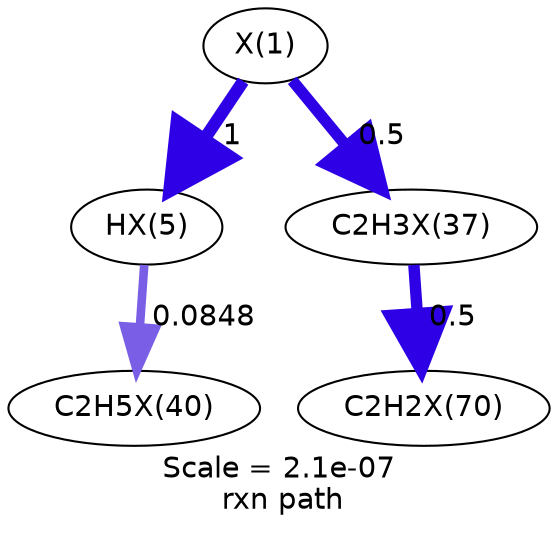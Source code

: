 digraph reaction_paths {
center=1;
s47 -> s48[fontname="Helvetica", style="setlinewidth(6)", arrowsize=3, color="0.7, 1.5, 0.9"
, label=" 1"];
s47 -> s49[fontname="Helvetica", style="setlinewidth(5.48)", arrowsize=2.74, color="0.7, 1, 0.9"
, label=" 0.5"];
s48 -> s50[fontname="Helvetica", style="setlinewidth(4.14)", arrowsize=2.07, color="0.7, 0.585, 0.9"
, label=" 0.0848"];
s49 -> s53[fontname="Helvetica", style="setlinewidth(5.48)", arrowsize=2.74, color="0.7, 1, 0.9"
, label=" 0.5"];
s47 [ fontname="Helvetica", label="X(1)"];
s48 [ fontname="Helvetica", label="HX(5)"];
s49 [ fontname="Helvetica", label="C2H3X(37)"];
s50 [ fontname="Helvetica", label="C2H5X(40)"];
s53 [ fontname="Helvetica", label="C2H2X(70)"];
 label = "Scale = 2.1e-07\l rxn path";
 fontname = "Helvetica";
}
